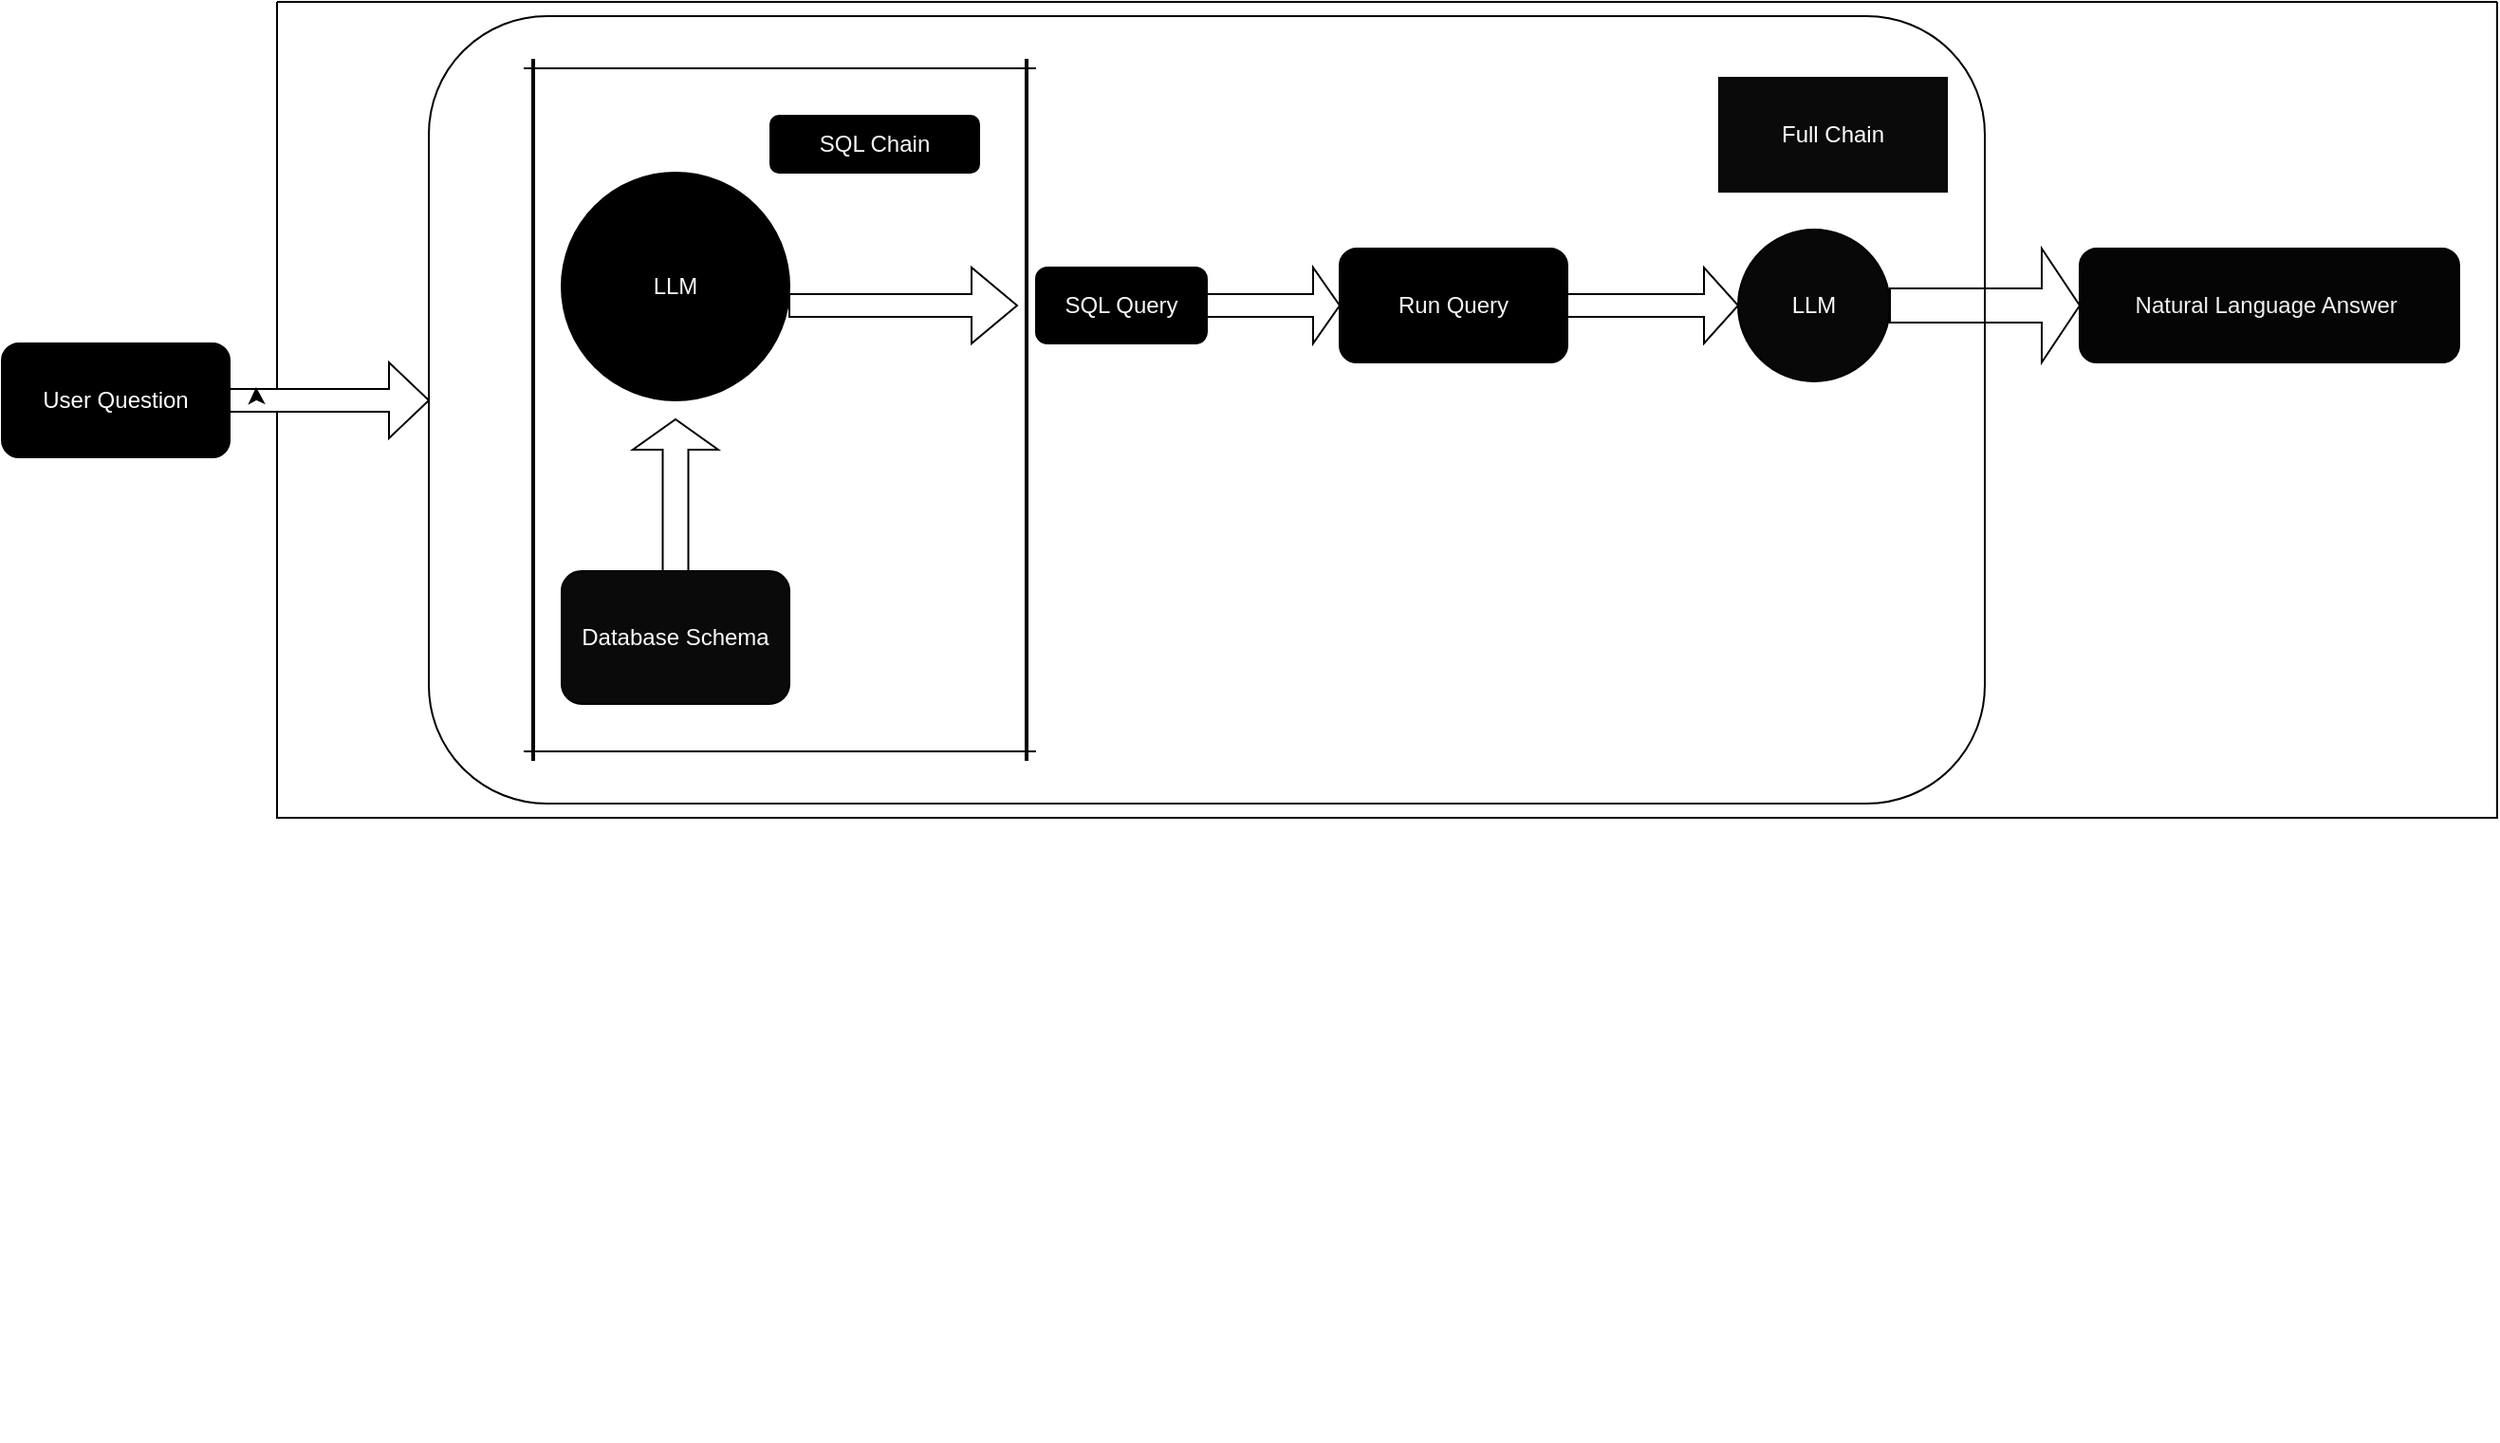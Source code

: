 <mxfile version="24.7.7">
  <diagram name="Page-1" id="TQ7bjMCXVBWS2DCVit-a">
    <mxGraphModel dx="1850" dy="666" grid="1" gridSize="10" guides="1" tooltips="1" connect="1" arrows="1" fold="1" page="1" pageScale="1" pageWidth="850" pageHeight="1100" math="0" shadow="0">
      <root>
        <mxCell id="0" />
        <mxCell id="1" parent="0" />
        <mxCell id="QFtUhqqSwb2MpGJyBlG2-1" value="" style="swimlane;startSize=0;fillColor=none;" vertex="1" parent="1">
          <mxGeometry x="-400" y="90" width="1170" height="430" as="geometry" />
        </mxCell>
        <mxCell id="QFtUhqqSwb2MpGJyBlG2-2" value="&lt;font color=&quot;#f5f5f5&quot;&gt;LLM&lt;/font&gt;" style="ellipse;whiteSpace=wrap;html=1;fillColor=#000000;strokeColor=default;" vertex="1" parent="QFtUhqqSwb2MpGJyBlG2-1">
          <mxGeometry x="150" y="90" width="120" height="120" as="geometry" />
        </mxCell>
        <mxCell id="QFtUhqqSwb2MpGJyBlG2-4" value="&lt;font color=&quot;#fafafa&quot;&gt;Database Schema&lt;/font&gt;" style="rounded=1;whiteSpace=wrap;html=1;fillColor=#0A0A0A;" vertex="1" parent="QFtUhqqSwb2MpGJyBlG2-1">
          <mxGeometry x="150" y="300" width="120" height="70" as="geometry" />
        </mxCell>
        <mxCell id="QFtUhqqSwb2MpGJyBlG2-6" style="edgeStyle=orthogonalEdgeStyle;rounded=0;orthogonalLoop=1;jettySize=auto;html=1;exitX=0.5;exitY=1;exitDx=0;exitDy=0;" edge="1" parent="QFtUhqqSwb2MpGJyBlG2-1">
          <mxGeometry relative="1" as="geometry">
            <mxPoint x="410" y="750" as="sourcePoint" />
            <mxPoint x="410" y="750" as="targetPoint" />
          </mxGeometry>
        </mxCell>
        <mxCell id="QFtUhqqSwb2MpGJyBlG2-10" value="" style="shape=singleArrow;direction=north;whiteSpace=wrap;html=1;" vertex="1" parent="QFtUhqqSwb2MpGJyBlG2-1">
          <mxGeometry x="187.5" y="220" width="45" height="80" as="geometry" />
        </mxCell>
        <mxCell id="QFtUhqqSwb2MpGJyBlG2-11" value="&lt;font color=&quot;#f7f7f7&quot;&gt;SQL Chain&lt;/font&gt;" style="rounded=1;whiteSpace=wrap;html=1;strokeColor=#030303;fillColor=#000000;" vertex="1" parent="QFtUhqqSwb2MpGJyBlG2-1">
          <mxGeometry x="260" y="60" width="110" height="30" as="geometry" />
        </mxCell>
        <mxCell id="QFtUhqqSwb2MpGJyBlG2-14" value="" style="shape=singleArrow;whiteSpace=wrap;html=1;" vertex="1" parent="QFtUhqqSwb2MpGJyBlG2-1">
          <mxGeometry x="270" y="140" width="120" height="40" as="geometry" />
        </mxCell>
        <mxCell id="QFtUhqqSwb2MpGJyBlG2-16" value="&lt;font color=&quot;#fafafa&quot;&gt;SQL Query&lt;/font&gt;" style="rounded=1;whiteSpace=wrap;html=1;fillColor=#000000;" vertex="1" parent="QFtUhqqSwb2MpGJyBlG2-1">
          <mxGeometry x="400" y="140" width="90" height="40" as="geometry" />
        </mxCell>
        <mxCell id="QFtUhqqSwb2MpGJyBlG2-17" value="" style="shape=singleArrow;whiteSpace=wrap;html=1;" vertex="1" parent="QFtUhqqSwb2MpGJyBlG2-1">
          <mxGeometry x="490" y="140" width="70" height="40" as="geometry" />
        </mxCell>
        <mxCell id="QFtUhqqSwb2MpGJyBlG2-19" value="&lt;font color=&quot;#f5f5f5&quot;&gt;Run Query&lt;/font&gt;" style="rounded=1;whiteSpace=wrap;html=1;strokeColor=#050505;fillColor=#000000;" vertex="1" parent="QFtUhqqSwb2MpGJyBlG2-1">
          <mxGeometry x="560" y="130" width="120" height="60" as="geometry" />
        </mxCell>
        <mxCell id="QFtUhqqSwb2MpGJyBlG2-22" value="" style="shape=singleArrow;whiteSpace=wrap;html=1;" vertex="1" parent="QFtUhqqSwb2MpGJyBlG2-1">
          <mxGeometry x="680" y="140" width="90" height="40" as="geometry" />
        </mxCell>
        <mxCell id="QFtUhqqSwb2MpGJyBlG2-25" value="&lt;font color=&quot;#fcfcfc&quot;&gt;LLM&lt;/font&gt;" style="ellipse;whiteSpace=wrap;html=1;aspect=fixed;fillColor=#080808;" vertex="1" parent="QFtUhqqSwb2MpGJyBlG2-1">
          <mxGeometry x="770" y="120" width="80" height="80" as="geometry" />
        </mxCell>
        <mxCell id="QFtUhqqSwb2MpGJyBlG2-29" value="" style="line;strokeWidth=1;rotatable=0;dashed=0;labelPosition=right;align=left;verticalAlign=middle;spacingTop=0;spacingLeft=6;points=[];portConstraint=eastwest;" vertex="1" parent="QFtUhqqSwb2MpGJyBlG2-1">
          <mxGeometry x="130" y="390" width="270" height="10" as="geometry" />
        </mxCell>
        <mxCell id="QFtUhqqSwb2MpGJyBlG2-30" value="" style="line;strokeWidth=1;rotatable=0;dashed=0;labelPosition=right;align=left;verticalAlign=middle;spacingTop=0;spacingLeft=6;points=[];portConstraint=eastwest;" vertex="1" parent="QFtUhqqSwb2MpGJyBlG2-1">
          <mxGeometry x="130" y="30" width="270" height="10" as="geometry" />
        </mxCell>
        <mxCell id="QFtUhqqSwb2MpGJyBlG2-32" value="" style="line;strokeWidth=2;direction=south;html=1;" vertex="1" parent="QFtUhqqSwb2MpGJyBlG2-1">
          <mxGeometry x="390" y="30" width="10" height="370" as="geometry" />
        </mxCell>
        <mxCell id="QFtUhqqSwb2MpGJyBlG2-38" value="" style="line;strokeWidth=2;direction=south;html=1;" vertex="1" parent="QFtUhqqSwb2MpGJyBlG2-1">
          <mxGeometry x="130" y="30" width="10" height="370" as="geometry" />
        </mxCell>
        <mxCell id="QFtUhqqSwb2MpGJyBlG2-41" value="" style="shape=singleArrow;whiteSpace=wrap;html=1;" vertex="1" parent="QFtUhqqSwb2MpGJyBlG2-1">
          <mxGeometry x="-25" y="190" width="105" height="40" as="geometry" />
        </mxCell>
        <mxCell id="QFtUhqqSwb2MpGJyBlG2-42" style="edgeStyle=orthogonalEdgeStyle;rounded=0;orthogonalLoop=1;jettySize=auto;html=1;exitX=0;exitY=0;exitDx=48;exitDy=14;exitPerimeter=0;entryX=0.133;entryY=0.325;entryDx=0;entryDy=0;entryPerimeter=0;" edge="1" parent="QFtUhqqSwb2MpGJyBlG2-1" source="QFtUhqqSwb2MpGJyBlG2-41" target="QFtUhqqSwb2MpGJyBlG2-41">
          <mxGeometry relative="1" as="geometry" />
        </mxCell>
        <mxCell id="QFtUhqqSwb2MpGJyBlG2-45" value="&lt;font color=&quot;#ffffff&quot;&gt;Full Chain&lt;/font&gt;" style="rounded=0;whiteSpace=wrap;html=1;fillColor=#0A0A0A;" vertex="1" parent="QFtUhqqSwb2MpGJyBlG2-1">
          <mxGeometry x="760" y="40" width="120" height="60" as="geometry" />
        </mxCell>
        <mxCell id="QFtUhqqSwb2MpGJyBlG2-46" value="" style="shape=singleArrow;whiteSpace=wrap;html=1;" vertex="1" parent="QFtUhqqSwb2MpGJyBlG2-1">
          <mxGeometry x="850" y="130" width="100" height="60" as="geometry" />
        </mxCell>
        <mxCell id="QFtUhqqSwb2MpGJyBlG2-47" value="&lt;font color=&quot;#f2f2f2&quot;&gt;Natural Language Answer&amp;nbsp;&lt;/font&gt;" style="rounded=1;whiteSpace=wrap;html=1;fillColor=#050505;strokeColor=default;" vertex="1" parent="QFtUhqqSwb2MpGJyBlG2-1">
          <mxGeometry x="950" y="130" width="200" height="60" as="geometry" />
        </mxCell>
        <mxCell id="QFtUhqqSwb2MpGJyBlG2-12" value="" style="rounded=1;whiteSpace=wrap;html=1;fillColor=none;" vertex="1" parent="QFtUhqqSwb2MpGJyBlG2-1">
          <mxGeometry x="80" y="7.5" width="820" height="415" as="geometry" />
        </mxCell>
        <mxCell id="QFtUhqqSwb2MpGJyBlG2-39" value="&lt;font color=&quot;#ffffff&quot;&gt;User Question&lt;/font&gt;" style="rounded=1;whiteSpace=wrap;html=1;fillColor=#000000;" vertex="1" parent="1">
          <mxGeometry x="-545" y="270" width="120" height="60" as="geometry" />
        </mxCell>
      </root>
    </mxGraphModel>
  </diagram>
</mxfile>
